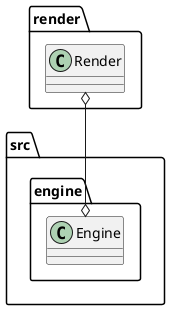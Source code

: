 @startuml

' Template file to use to create the diagrams od the packages.
' Every file must have a sub part called INTERNAL with the internal connections of the package and
' a sub part called EXTERNAL with the external parts.

!startsub INTERNAL

package render {
    class Render
}
!endsub

!if (%false())
    !startsub EXTERNAL
        Render o--o Engine
    !endsub
!endif

' Code that will affect only the current diagram
' can be messy since will not be imported
Render o--o src.engine.Engine

@enduml